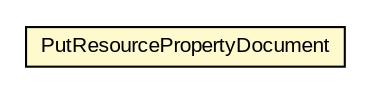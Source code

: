 #!/usr/local/bin/dot
#
# Class diagram 
# Generated by UMLGraph version R5_6-24-gf6e263 (http://www.umlgraph.org/)
#

digraph G {
	edge [fontname="arial",fontsize=10,labelfontname="arial",labelfontsize=10];
	node [fontname="arial",fontsize=10,shape=plaintext];
	nodesep=0.25;
	ranksep=0.5;
	// org.oasis_open.docs.wsrf.rp_2.PutResourcePropertyDocument
	c916361 [label=<<table title="org.oasis_open.docs.wsrf.rp_2.PutResourcePropertyDocument" border="0" cellborder="1" cellspacing="0" cellpadding="2" port="p" bgcolor="lemonChiffon" href="./PutResourcePropertyDocument.html">
		<tr><td><table border="0" cellspacing="0" cellpadding="1">
<tr><td align="center" balign="center"> PutResourcePropertyDocument </td></tr>
		</table></td></tr>
		</table>>, URL="./PutResourcePropertyDocument.html", fontname="arial", fontcolor="black", fontsize=10.0];
}

